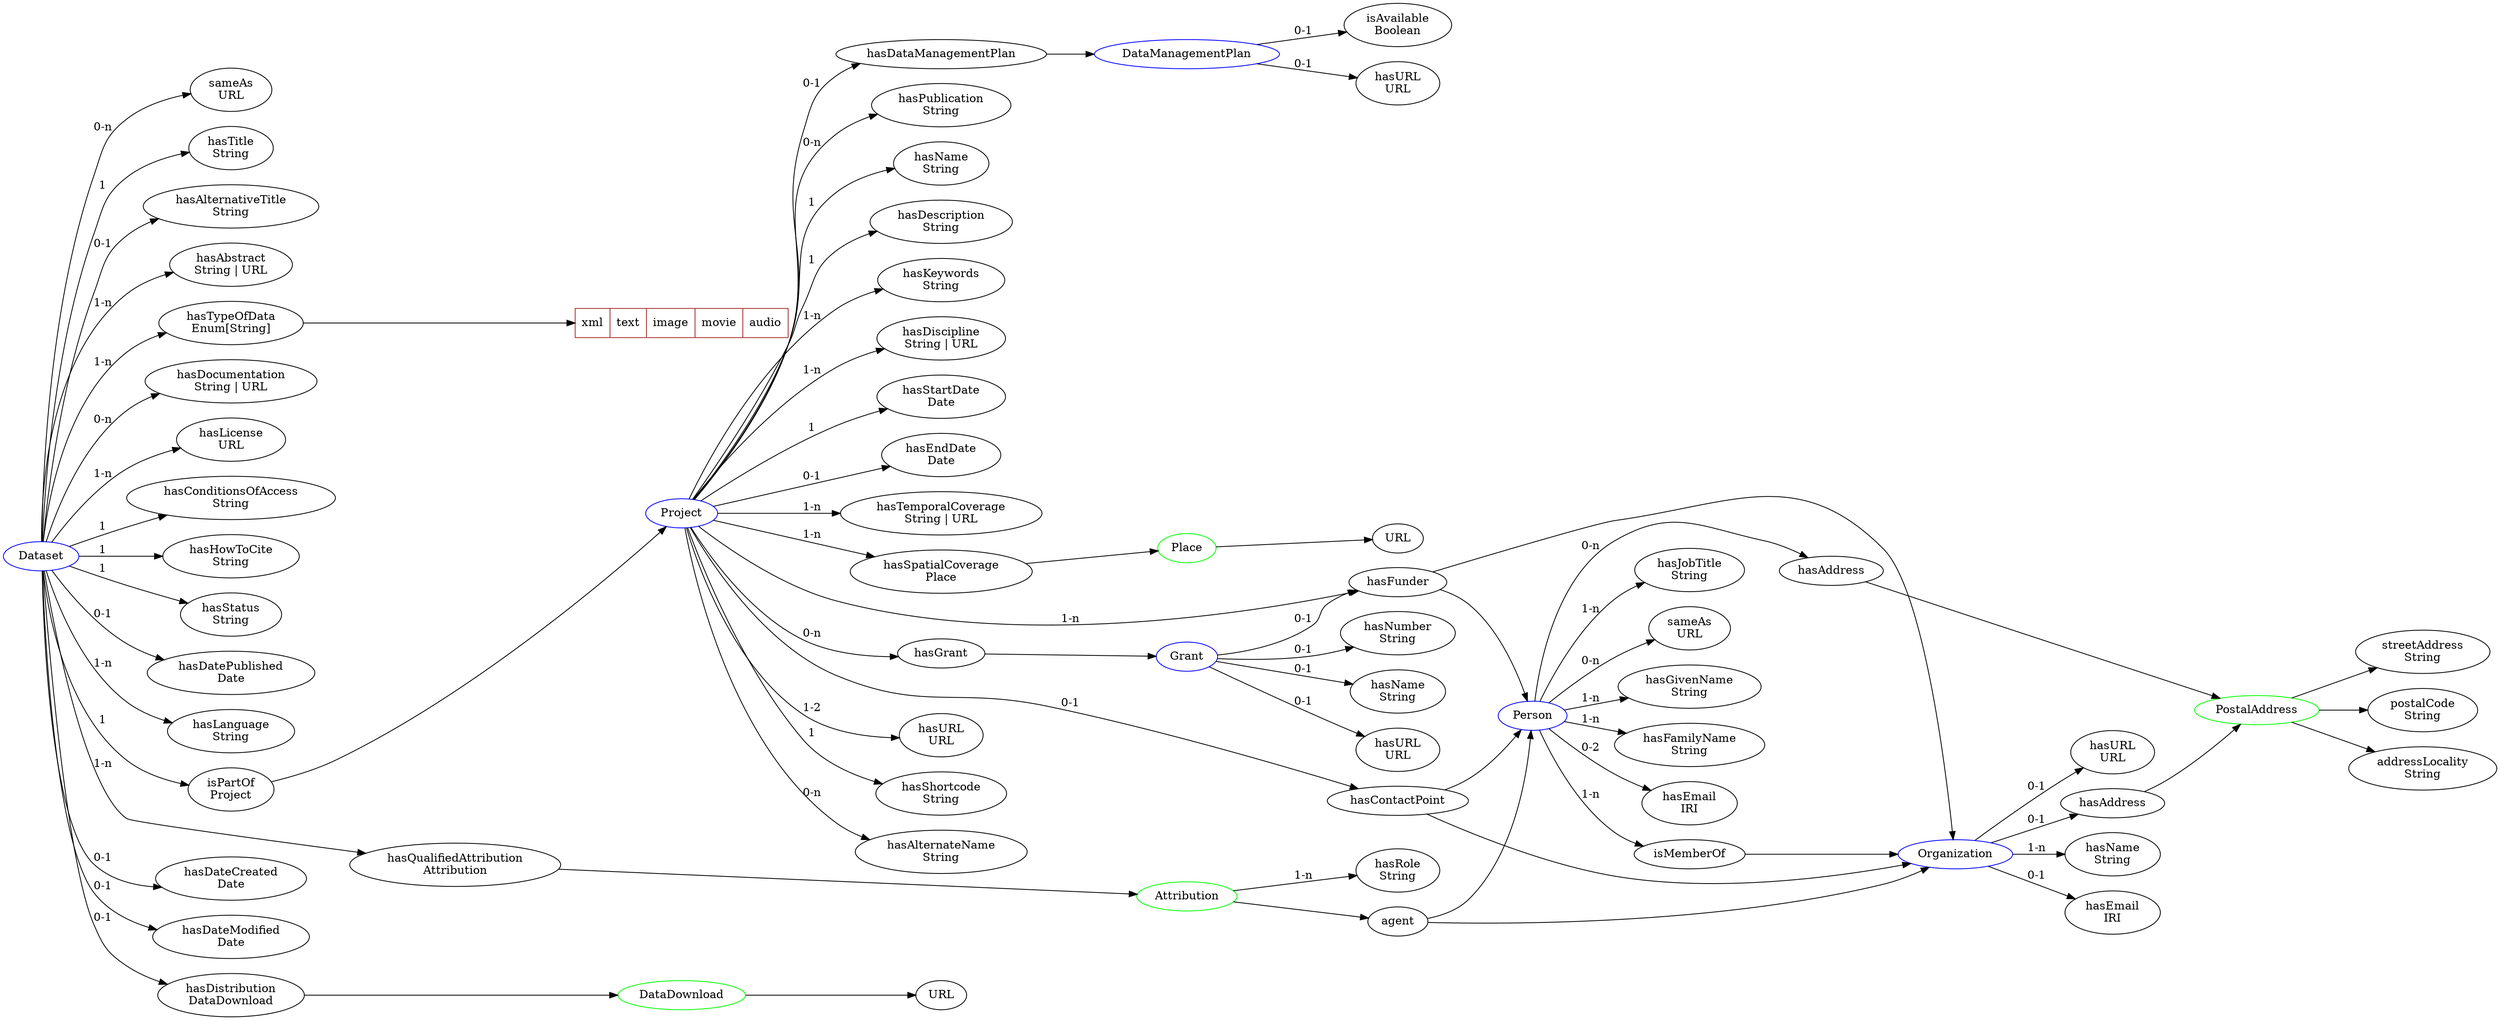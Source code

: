 digraph metadata {
    rankdir="LR";

    // dsp-repo Datatypes
    Dataset [color=blue];
    Project [color=blue];
    Person [color=blue];
    Organization [color=blue];
    Grant [color=blue];
    DataManagementPlan [color=blue];

    // other Datatypes
    Attribution [color=green];
    DataDownload [color=green];
    PostalAddress [color=green];
    Place [color=green];

    agent -> Person;
    agent -> Organization;

    DataDownload -> URL;

    URL_ [label="URL"];
    Place -> URL_;

    streetAddress [label="streetAddress\nString"];
    PostalAddress -> streetAddress
    postalCode [label="postalCode\nString"];
    PostalAddress -> postalCode
    addressLocality [label="addressLocality\nString"];
    PostalAddress -> addressLocality

    // Enum
    Types [color=brown, shape=record, label="{xml | text | image | movie | audio}"];


    // Dataset
    // -------
    sameAs [label="sameAs\nURL"];
    Dataset -> sameAs [label="0-n"];

    hasTitle [label="hasTitle\nString"];
    Dataset -> hasTitle [label="1"];

    hasAlternativeTitle [label="hasAlternativeTitle\nString"];
    Dataset -> hasAlternativeTitle [label="0-1"];

    hasAbstract [label="hasAbstract\nString | URL"];
    Dataset -> hasAbstract [label="1-n"];

    hasTypeOfData [label="hasTypeOfData\nEnum[String]"];
    Dataset -> hasTypeOfData [label="1-n"];
    hasTypeOfData -> Types;

    hasDocumentation [label="hasDocumentation\nString | URL"];
    Dataset -> hasDocumentation [label="0-n"];

    hasLicense [label="hasLicense\nURL"];
    Dataset -> hasLicense [label="1-n"];

    hasConditionsOfAccess [label="hasConditionsOfAccess\nString"];
    Dataset -> hasConditionsOfAccess [label="1"];

    hasHowToCite [label="hasHowToCite\nString"];
    Dataset -> hasHowToCite [label="1"];

    hasStatus [label="hasStatus\nString"];
    Dataset -> hasStatus [label="1"];

    hasDatePublished [label="hasDatePublished\nDate"];
    Dataset -> hasDatePublished [label="0-1"];

    hasLanguage [label="hasLanguage\nString"];
    Dataset -> hasLanguage [label="1-n"];

    isPartOf [label="isPartOf\nProject"];
    Dataset -> isPartOf [label="1"];
    isPartOf -> Project;

    hasQualifiedAttribution [label="hasQualifiedAttribution\nAttribution"]
    Dataset -> hasQualifiedAttribution [label="1-n"];
    hasQualifiedAttribution -> Attribution;

    hasDateCreated [label="hasDateCreated\nDate"];
    Dataset -> hasDateCreated [label="0-1"];

    hasDateModified [label="hasDateModified\nDate"];
    Dataset -> hasDateModified [label="0-1"];

    hasDistribution [label="hasDistribution\nDataDownload"];
    Dataset -> hasDistribution [label="0-1"];
    hasDistribution -> DataDownload


    // Project
    // -------
    hasName [label="hasName\nString"];
    Project -> hasName [label="1"];

    hasDescription [label="hasDescription\nString"];
    Project -> hasDescription [label="1"];

    hasKeywords [label="hasKeywords\nString"];
    Project -> hasKeywords [label="1-n"];

    hasDiscipline [label="hasDiscipline\nString | URL"];
    Project -> hasDiscipline [label="1-n"];

    hasStartDate [label="hasStartDate\nDate"];
    Project -> hasStartDate [label="1"];

    hasEndDate [label="hasEndDate\nDate"];
    Project -> hasEndDate [label="0-1"];

    hasTemporalCoverage [label="hasTemporalCoverage\nString | URL"];
    Project -> hasTemporalCoverage [label="1-n"];

    hasSpatialCoverage [label="hasSpatialCoverage\nPlace"];
    Project -> hasSpatialCoverage [label="1-n"];
    hasSpatialCoverage -> Place

    Project -> hasFunder [label="1-n"];
    hasFunder -> Person;
    hasFunder -> Organization;

    Project -> hasGrant [label="0-n"];
    hasGrant -> Grant;

    hasURL [label="hasURL\nURL"];
    Project -> hasURL [label="1-2"];

    hasShortcode [label="hasShortcode\nString"];
    Project -> hasShortcode [label="1"];

    hasAlternateName [label="hasAlternateName\nString"];
    Project -> hasAlternateName [label="0-n"];

    Project -> hasDataManagementPlan [label="0-1"];
    hasDataManagementPlan -> DataManagementPlan;

    hasPublication [label="hasPublication\nString"];
    Project -> hasPublication [label="0-n"];

    Project -> hasContactPoint [label="0-1"];
    hasContactPoint -> Person;
    hasContactPoint -> Organization;


    // Person
    // ------
    sameAs2 [label="sameAs\nURL"];
    Person -> sameAs2 [label="0-n"];

    hasGivenName [label="hasGivenName\nString"];
    Person -> hasGivenName [label="1-n"];

    hasFamilyName [label="hasFamilyName\nString"];
    Person -> hasFamilyName [label="1-n"];

    hasEmail [label="hasEmail\nIRI"];
    Person -> hasEmail [label="0-2"];

    Person -> hasAddress [label="0-n"];
    hasAddress -> PostalAddress

    Person -> isMemberOf [label="1-n"];
    isMemberOf -> Organization

    hasJobTitle [label="hasJobTitle\nString"];
    Person -> hasJobTitle [label="1-n"];

    hasRole [label="hasRole\nString"];
    Attribution -> agent;
    Attribution -> hasRole [label="1-n"];


    // Organization
    // ------------
    hasName2 [label="hasName\nString"];
    Organization -> hasName2 [label="1-n"];

    hasEmail2 [label="hasEmail\nIRI"];
    Organization -> hasEmail2 [label="0-1"];

    hasAddress2 [label="hasAddress"];
    Organization -> hasAddress2 [label="0-1"];
    hasAddress2 -> PostalAddress;

    hasURL2 [label="hasURL\nURL"];
    Organization -> hasURL2 [label="0-1"];


    // Grant
    // -----
    hasName3 [label="hasName\nString"];
    Grant -> hasName3 [label="0-1"];

    hasURL3 [label="hasURL\nURL"];
    Grant -> hasURL3 [label="0-1"];

    hasNumber [label="hasNumber\nString"];
    Grant -> hasNumber [label="0-1"]

    hasFunder [label="hasFunder"];
    Grant -> hasFunder [label="0-1"]


    // Data Management Plan
    // --------------------
    hasURL4 [label="hasURL\nURL"];
    DataManagementPlan -> hasURL4 [label="0-1"]
    isAvailable [label="isAvailable\nBoolean"];
    DataManagementPlan -> isAvailable [label="0-1"]
}
